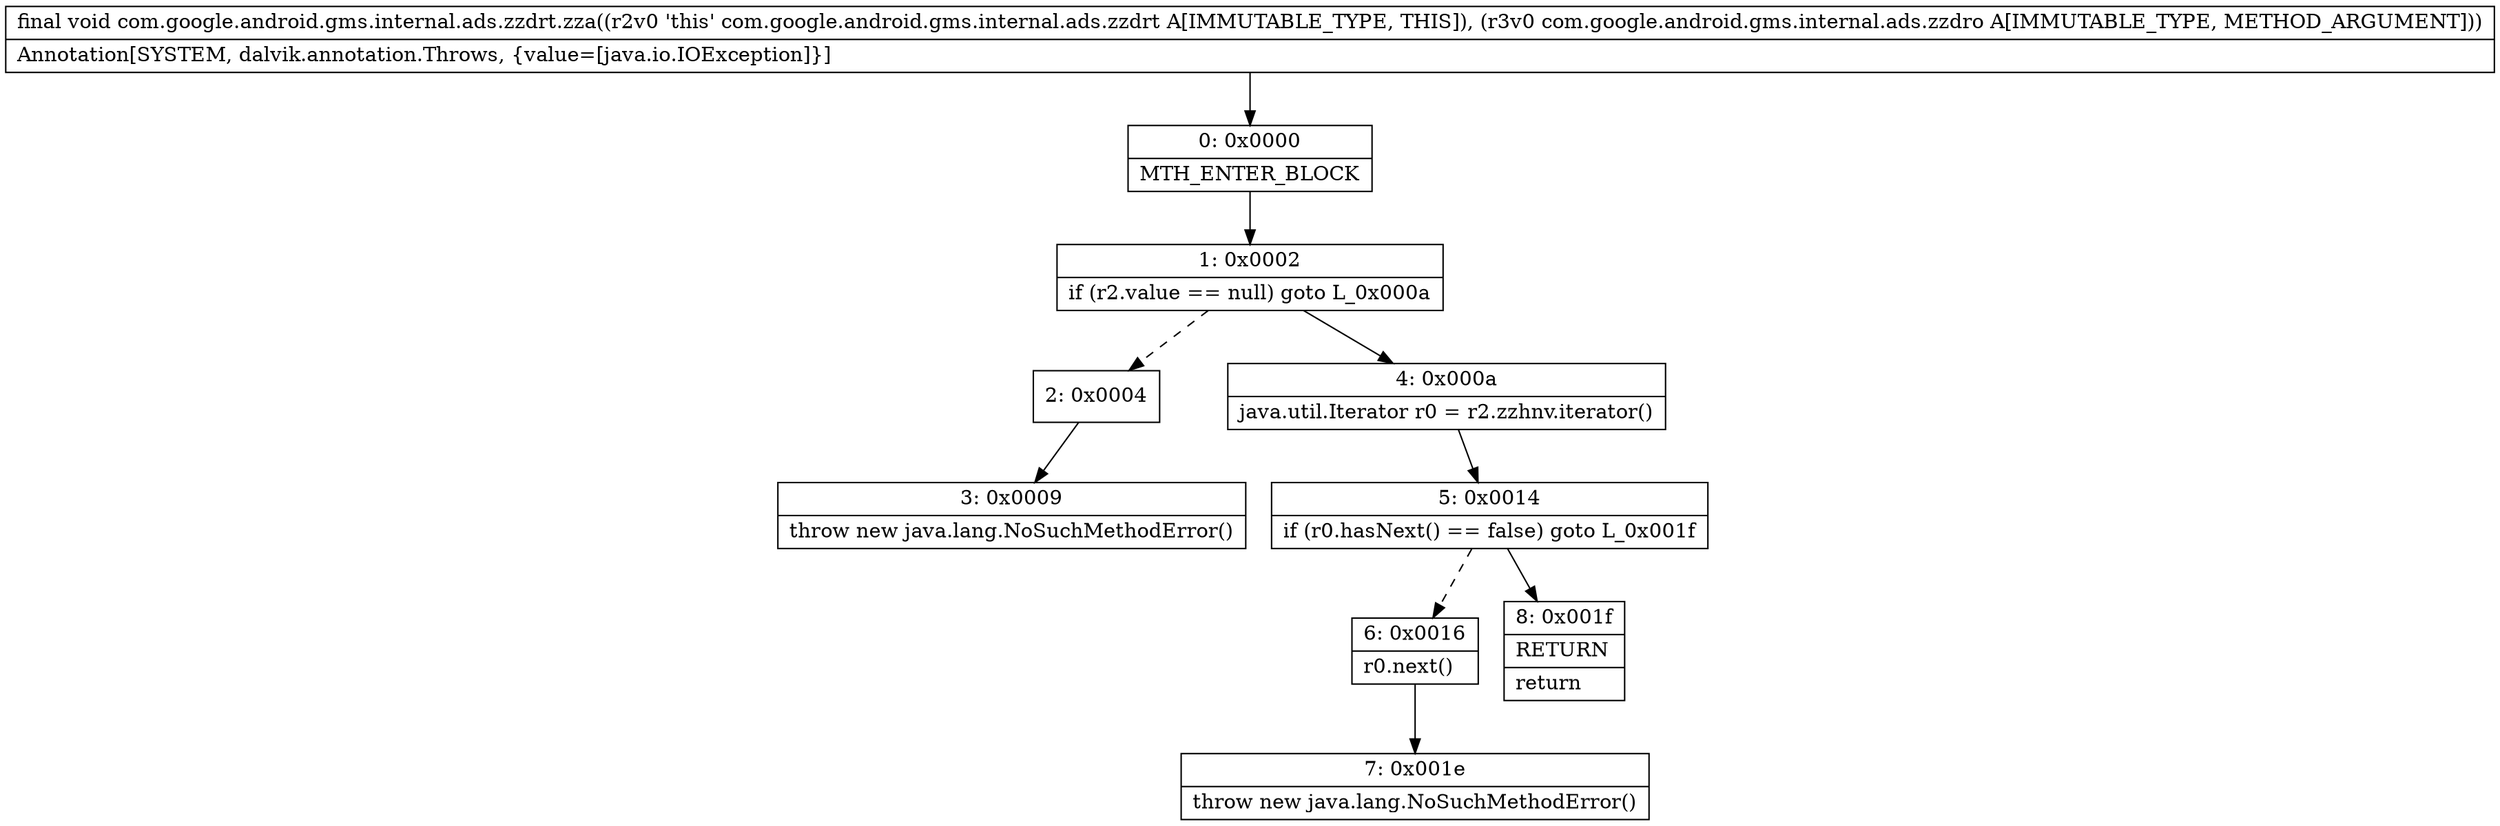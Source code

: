 digraph "CFG forcom.google.android.gms.internal.ads.zzdrt.zza(Lcom\/google\/android\/gms\/internal\/ads\/zzdro;)V" {
Node_0 [shape=record,label="{0\:\ 0x0000|MTH_ENTER_BLOCK\l}"];
Node_1 [shape=record,label="{1\:\ 0x0002|if (r2.value == null) goto L_0x000a\l}"];
Node_2 [shape=record,label="{2\:\ 0x0004}"];
Node_3 [shape=record,label="{3\:\ 0x0009|throw new java.lang.NoSuchMethodError()\l}"];
Node_4 [shape=record,label="{4\:\ 0x000a|java.util.Iterator r0 = r2.zzhnv.iterator()\l}"];
Node_5 [shape=record,label="{5\:\ 0x0014|if (r0.hasNext() == false) goto L_0x001f\l}"];
Node_6 [shape=record,label="{6\:\ 0x0016|r0.next()\l}"];
Node_7 [shape=record,label="{7\:\ 0x001e|throw new java.lang.NoSuchMethodError()\l}"];
Node_8 [shape=record,label="{8\:\ 0x001f|RETURN\l|return\l}"];
MethodNode[shape=record,label="{final void com.google.android.gms.internal.ads.zzdrt.zza((r2v0 'this' com.google.android.gms.internal.ads.zzdrt A[IMMUTABLE_TYPE, THIS]), (r3v0 com.google.android.gms.internal.ads.zzdro A[IMMUTABLE_TYPE, METHOD_ARGUMENT]))  | Annotation[SYSTEM, dalvik.annotation.Throws, \{value=[java.io.IOException]\}]\l}"];
MethodNode -> Node_0;
Node_0 -> Node_1;
Node_1 -> Node_2[style=dashed];
Node_1 -> Node_4;
Node_2 -> Node_3;
Node_4 -> Node_5;
Node_5 -> Node_6[style=dashed];
Node_5 -> Node_8;
Node_6 -> Node_7;
}

